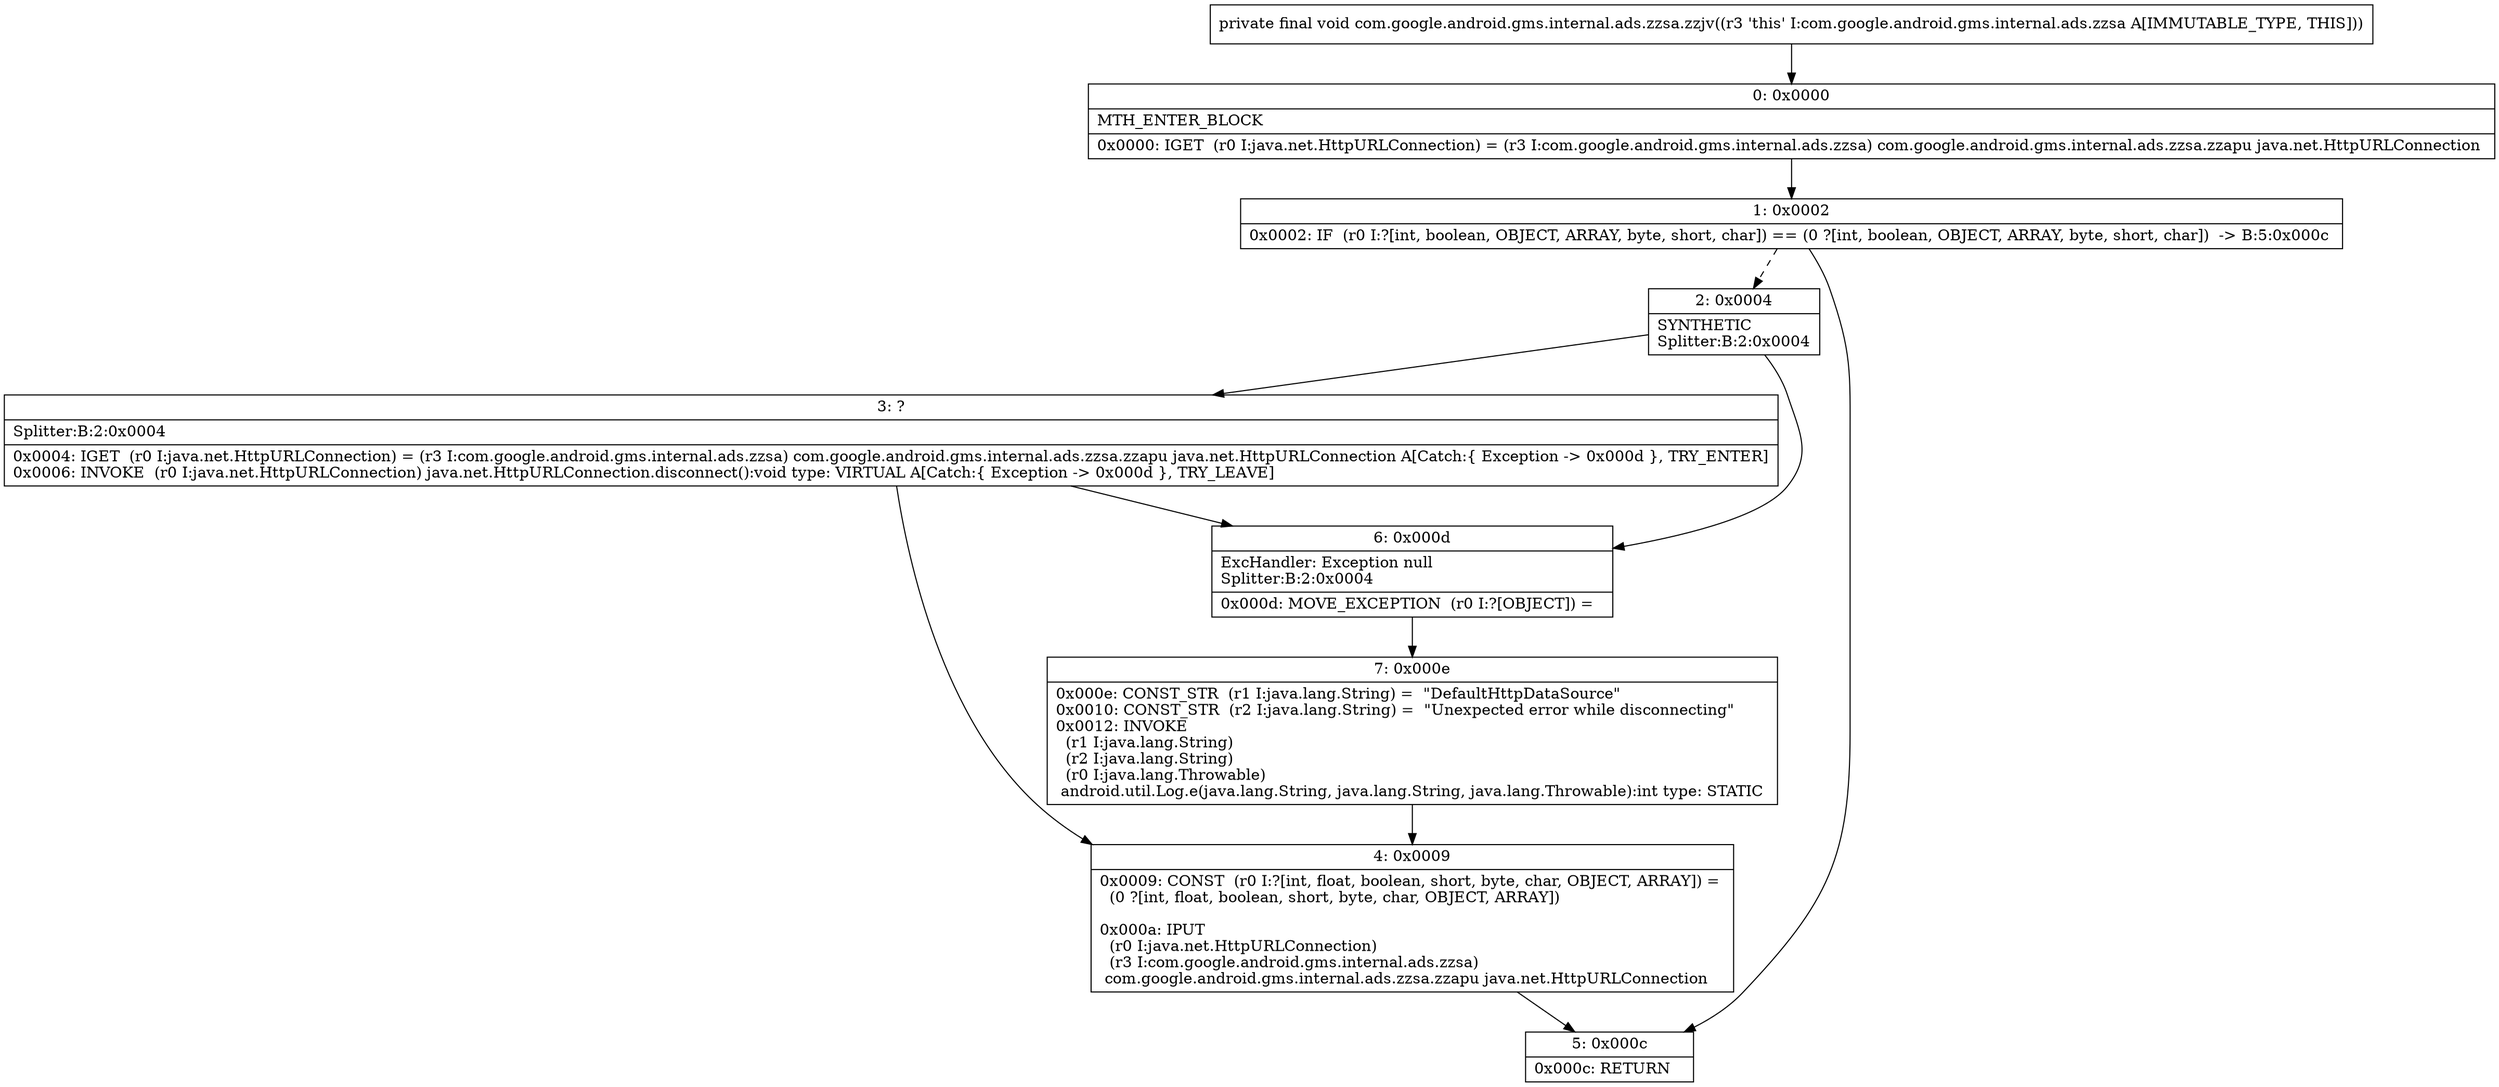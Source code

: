 digraph "CFG forcom.google.android.gms.internal.ads.zzsa.zzjv()V" {
Node_0 [shape=record,label="{0\:\ 0x0000|MTH_ENTER_BLOCK\l|0x0000: IGET  (r0 I:java.net.HttpURLConnection) = (r3 I:com.google.android.gms.internal.ads.zzsa) com.google.android.gms.internal.ads.zzsa.zzapu java.net.HttpURLConnection \l}"];
Node_1 [shape=record,label="{1\:\ 0x0002|0x0002: IF  (r0 I:?[int, boolean, OBJECT, ARRAY, byte, short, char]) == (0 ?[int, boolean, OBJECT, ARRAY, byte, short, char])  \-\> B:5:0x000c \l}"];
Node_2 [shape=record,label="{2\:\ 0x0004|SYNTHETIC\lSplitter:B:2:0x0004\l}"];
Node_3 [shape=record,label="{3\:\ ?|Splitter:B:2:0x0004\l|0x0004: IGET  (r0 I:java.net.HttpURLConnection) = (r3 I:com.google.android.gms.internal.ads.zzsa) com.google.android.gms.internal.ads.zzsa.zzapu java.net.HttpURLConnection A[Catch:\{ Exception \-\> 0x000d \}, TRY_ENTER]\l0x0006: INVOKE  (r0 I:java.net.HttpURLConnection) java.net.HttpURLConnection.disconnect():void type: VIRTUAL A[Catch:\{ Exception \-\> 0x000d \}, TRY_LEAVE]\l}"];
Node_4 [shape=record,label="{4\:\ 0x0009|0x0009: CONST  (r0 I:?[int, float, boolean, short, byte, char, OBJECT, ARRAY]) = \l  (0 ?[int, float, boolean, short, byte, char, OBJECT, ARRAY])\l \l0x000a: IPUT  \l  (r0 I:java.net.HttpURLConnection)\l  (r3 I:com.google.android.gms.internal.ads.zzsa)\l com.google.android.gms.internal.ads.zzsa.zzapu java.net.HttpURLConnection \l}"];
Node_5 [shape=record,label="{5\:\ 0x000c|0x000c: RETURN   \l}"];
Node_6 [shape=record,label="{6\:\ 0x000d|ExcHandler: Exception null\lSplitter:B:2:0x0004\l|0x000d: MOVE_EXCEPTION  (r0 I:?[OBJECT]) =  \l}"];
Node_7 [shape=record,label="{7\:\ 0x000e|0x000e: CONST_STR  (r1 I:java.lang.String) =  \"DefaultHttpDataSource\" \l0x0010: CONST_STR  (r2 I:java.lang.String) =  \"Unexpected error while disconnecting\" \l0x0012: INVOKE  \l  (r1 I:java.lang.String)\l  (r2 I:java.lang.String)\l  (r0 I:java.lang.Throwable)\l android.util.Log.e(java.lang.String, java.lang.String, java.lang.Throwable):int type: STATIC \l}"];
MethodNode[shape=record,label="{private final void com.google.android.gms.internal.ads.zzsa.zzjv((r3 'this' I:com.google.android.gms.internal.ads.zzsa A[IMMUTABLE_TYPE, THIS])) }"];
MethodNode -> Node_0;
Node_0 -> Node_1;
Node_1 -> Node_2[style=dashed];
Node_1 -> Node_5;
Node_2 -> Node_3;
Node_2 -> Node_6;
Node_3 -> Node_4;
Node_3 -> Node_6;
Node_4 -> Node_5;
Node_6 -> Node_7;
Node_7 -> Node_4;
}

